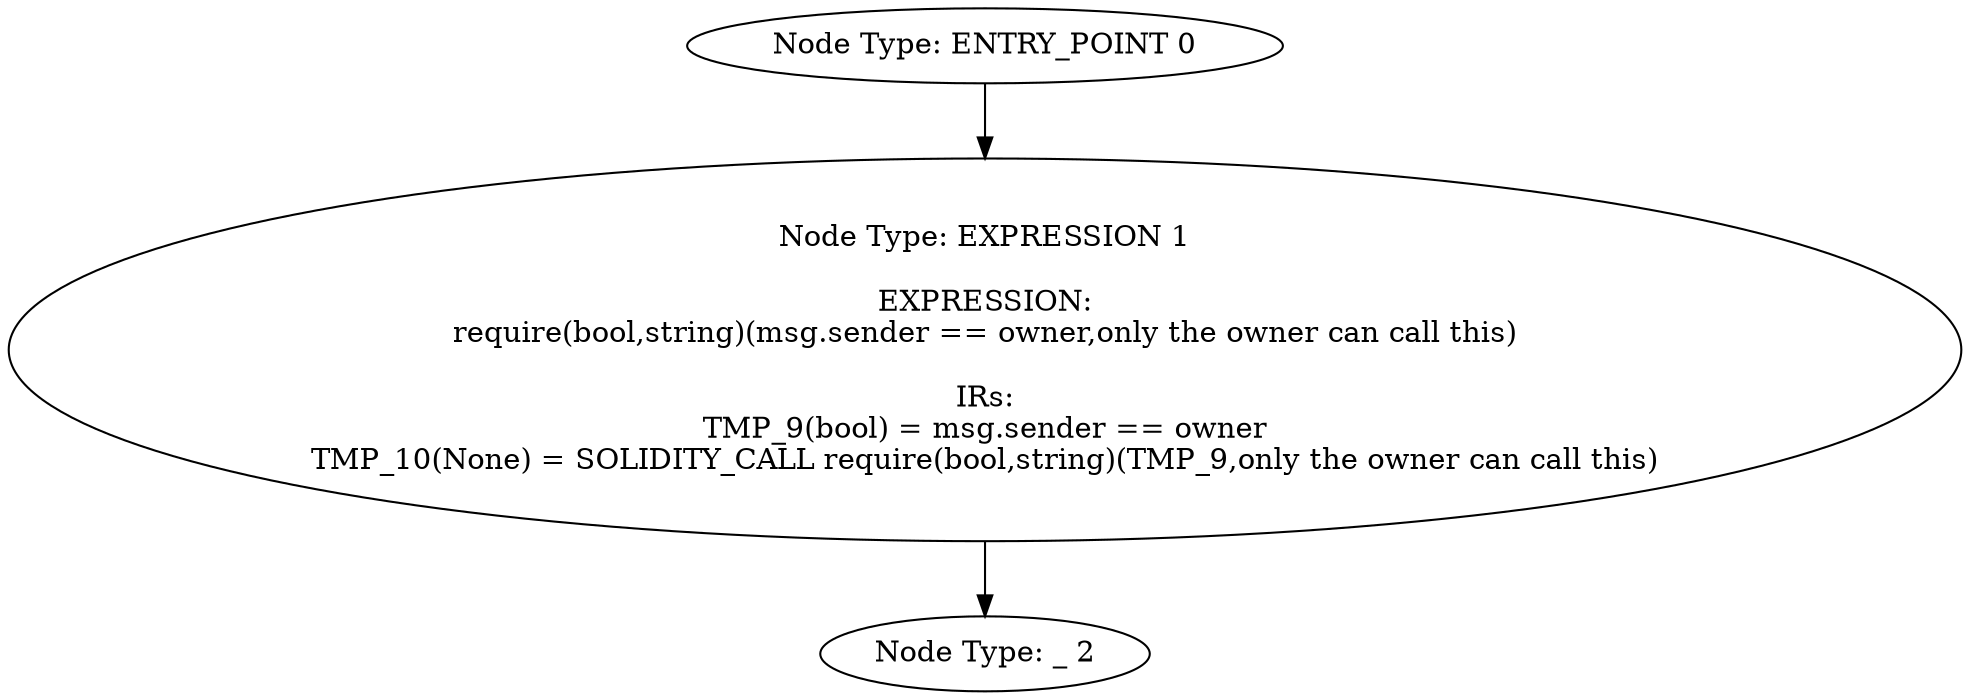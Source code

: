 digraph{
0[label="Node Type: ENTRY_POINT 0
"];
0->1;
1[label="Node Type: EXPRESSION 1

EXPRESSION:
require(bool,string)(msg.sender == owner,only the owner can call this)

IRs:
TMP_9(bool) = msg.sender == owner
TMP_10(None) = SOLIDITY_CALL require(bool,string)(TMP_9,only the owner can call this)"];
1->2;
2[label="Node Type: _ 2
"];
}
